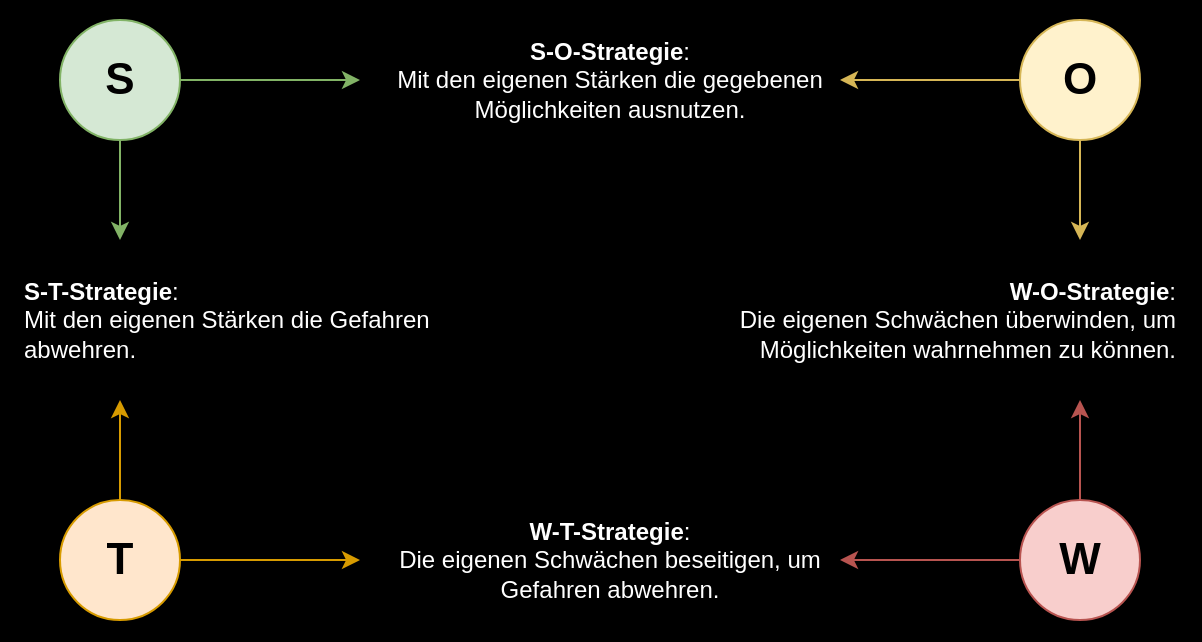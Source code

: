 <mxfile compressed="false" version="14.1.8" type="device">
  <diagram id="98VzEBgHLFjBzqonKXNm" name="Seite-1">
    <mxGraphModel dx="782" dy="497" grid="1" gridSize="10" guides="1" tooltips="1" connect="1" arrows="1" fold="1" page="1" pageScale="1" pageWidth="827" pageHeight="1169" background="#000000" math="0" shadow="0">
      <root>
        <mxCell id="0" />
        <mxCell id="1" parent="0" />
        <mxCell id="-fTfkG4_E0CUybejK7uq-1" value="&lt;b&gt;S-O-Strategie&lt;/b&gt;:&lt;br&gt;&lt;div&gt;&lt;span&gt;Mit den eigenen Stärken die gegebenen Möglichkeiten ausnutzen.&lt;/span&gt;&lt;/div&gt;" style="text;html=1;strokeColor=none;fillColor=none;align=center;verticalAlign=middle;whiteSpace=wrap;rounded=0;spacingLeft=10;fontColor=#FFFFFF;" vertex="1" parent="1">
          <mxGeometry x="240" y="80" width="240" height="80" as="geometry" />
        </mxCell>
        <mxCell id="-fTfkG4_E0CUybejK7uq-2" value="&lt;b&gt;S-T-Strategie&lt;/b&gt;:&lt;br&gt;&lt;div&gt;&lt;span&gt;Mit den eigenen Stärken die Gefahren abwehren.&lt;/span&gt;&lt;/div&gt;" style="text;html=1;fillColor=none;align=left;verticalAlign=middle;whiteSpace=wrap;rounded=1;spacingLeft=10;dashed=1;glass=0;sketch=0;shadow=0;fontColor=#FFFFFF;" vertex="1" parent="1">
          <mxGeometry x="60" y="200" width="240" height="80" as="geometry" />
        </mxCell>
        <mxCell id="-fTfkG4_E0CUybejK7uq-3" value="&lt;b&gt;W-O-Strategie&lt;/b&gt;:&lt;br&gt;&lt;div&gt;&lt;span&gt;Die eigenen Schwächen überwinden, um Möglichkeiten wahrnehmen zu können.&lt;/span&gt;&lt;/div&gt;" style="text;html=1;fillColor=none;align=right;verticalAlign=middle;whiteSpace=wrap;rounded=0;spacingLeft=0;spacingRight=10;fontColor=#FFFFFF;" vertex="1" parent="1">
          <mxGeometry x="420" y="200" width="240" height="80" as="geometry" />
        </mxCell>
        <mxCell id="-fTfkG4_E0CUybejK7uq-4" value="&lt;b&gt;W-T-Strategie&lt;/b&gt;:&lt;br&gt;&lt;div&gt;&lt;span&gt;Die eigenen Schwächen beseitigen, um Gefahren abwehren.&lt;/span&gt;&lt;/div&gt;" style="text;html=1;strokeColor=none;fillColor=none;align=center;verticalAlign=middle;whiteSpace=wrap;rounded=0;spacingLeft=10;fontColor=#FFFFFF;" vertex="1" parent="1">
          <mxGeometry x="240" y="320" width="240" height="80" as="geometry" />
        </mxCell>
        <mxCell id="-fTfkG4_E0CUybejK7uq-5" value="S" style="ellipse;whiteSpace=wrap;html=1;aspect=fixed;align=center;fontStyle=1;fontSize=22;fillColor=#d5e8d4;strokeColor=#82b366;" vertex="1" parent="1">
          <mxGeometry x="90" y="90" width="60" height="60" as="geometry" />
        </mxCell>
        <mxCell id="-fTfkG4_E0CUybejK7uq-6" value="W" style="ellipse;whiteSpace=wrap;html=1;aspect=fixed;align=center;fontStyle=1;fontSize=22;fillColor=#f8cecc;strokeColor=#b85450;" vertex="1" parent="1">
          <mxGeometry x="570" y="330" width="60" height="60" as="geometry" />
        </mxCell>
        <mxCell id="-fTfkG4_E0CUybejK7uq-7" value="T" style="ellipse;whiteSpace=wrap;html=1;aspect=fixed;align=center;fontStyle=1;fontSize=22;fillColor=#ffe6cc;strokeColor=#d79b00;" vertex="1" parent="1">
          <mxGeometry x="90" y="330" width="60" height="60" as="geometry" />
        </mxCell>
        <mxCell id="-fTfkG4_E0CUybejK7uq-8" value="O" style="ellipse;whiteSpace=wrap;html=1;aspect=fixed;align=center;fontStyle=1;fontSize=22;fillColor=#fff2cc;strokeColor=#d6b656;" vertex="1" parent="1">
          <mxGeometry x="570" y="90" width="60" height="60" as="geometry" />
        </mxCell>
        <mxCell id="-fTfkG4_E0CUybejK7uq-9" value="" style="endArrow=classic;html=1;fontSize=22;exitX=1;exitY=0.5;exitDx=0;exitDy=0;fillColor=#d5e8d4;strokeColor=#82b366;" edge="1" parent="1" source="-fTfkG4_E0CUybejK7uq-5" target="-fTfkG4_E0CUybejK7uq-1">
          <mxGeometry width="50" height="50" relative="1" as="geometry">
            <mxPoint x="170" y="120" as="sourcePoint" />
            <mxPoint x="220" y="70" as="targetPoint" />
          </mxGeometry>
        </mxCell>
        <mxCell id="-fTfkG4_E0CUybejK7uq-10" value="" style="endArrow=classic;html=1;fontSize=22;exitX=0;exitY=0.5;exitDx=0;exitDy=0;entryX=1;entryY=0.5;entryDx=0;entryDy=0;fillColor=#fff2cc;strokeColor=#d6b656;" edge="1" parent="1" source="-fTfkG4_E0CUybejK7uq-8" target="-fTfkG4_E0CUybejK7uq-1">
          <mxGeometry width="50" height="50" relative="1" as="geometry">
            <mxPoint x="580" y="60" as="sourcePoint" />
            <mxPoint x="630" y="10" as="targetPoint" />
          </mxGeometry>
        </mxCell>
        <mxCell id="-fTfkG4_E0CUybejK7uq-11" value="" style="endArrow=classic;html=1;fontSize=22;exitX=1;exitY=0.5;exitDx=0;exitDy=0;entryX=0;entryY=0.5;entryDx=0;entryDy=0;fillColor=#ffe6cc;strokeColor=#d79b00;" edge="1" parent="1" source="-fTfkG4_E0CUybejK7uq-7" target="-fTfkG4_E0CUybejK7uq-4">
          <mxGeometry width="50" height="50" relative="1" as="geometry">
            <mxPoint x="120" y="310" as="sourcePoint" />
            <mxPoint x="170" y="260" as="targetPoint" />
          </mxGeometry>
        </mxCell>
        <mxCell id="-fTfkG4_E0CUybejK7uq-12" value="" style="endArrow=classic;html=1;fontSize=22;exitX=0;exitY=0.5;exitDx=0;exitDy=0;entryX=1;entryY=0.5;entryDx=0;entryDy=0;fillColor=#f8cecc;strokeColor=#b85450;" edge="1" parent="1" source="-fTfkG4_E0CUybejK7uq-6" target="-fTfkG4_E0CUybejK7uq-4">
          <mxGeometry width="50" height="50" relative="1" as="geometry">
            <mxPoint x="590" y="300" as="sourcePoint" />
            <mxPoint x="640" y="250" as="targetPoint" />
          </mxGeometry>
        </mxCell>
        <mxCell id="-fTfkG4_E0CUybejK7uq-13" value="" style="endArrow=classic;html=1;fontSize=22;exitX=0.5;exitY=1;exitDx=0;exitDy=0;entryX=0.25;entryY=0;entryDx=0;entryDy=0;fillColor=#d5e8d4;strokeColor=#82b366;" edge="1" parent="1" source="-fTfkG4_E0CUybejK7uq-5" target="-fTfkG4_E0CUybejK7uq-2">
          <mxGeometry width="50" height="50" relative="1" as="geometry">
            <mxPoint x="200" y="210" as="sourcePoint" />
            <mxPoint x="250" y="160" as="targetPoint" />
          </mxGeometry>
        </mxCell>
        <mxCell id="-fTfkG4_E0CUybejK7uq-14" value="" style="endArrow=classic;html=1;fontSize=22;exitX=0.5;exitY=0;exitDx=0;exitDy=0;entryX=0.25;entryY=1;entryDx=0;entryDy=0;fillColor=#ffe6cc;strokeColor=#d79b00;" edge="1" parent="1" source="-fTfkG4_E0CUybejK7uq-7" target="-fTfkG4_E0CUybejK7uq-2">
          <mxGeometry width="50" height="50" relative="1" as="geometry">
            <mxPoint x="260" y="320" as="sourcePoint" />
            <mxPoint x="310" y="270" as="targetPoint" />
          </mxGeometry>
        </mxCell>
        <mxCell id="-fTfkG4_E0CUybejK7uq-15" value="" style="endArrow=classic;html=1;fontSize=22;exitX=0.5;exitY=0;exitDx=0;exitDy=0;entryX=0.75;entryY=1;entryDx=0;entryDy=0;fillColor=#f8cecc;strokeColor=#b85450;" edge="1" parent="1" source="-fTfkG4_E0CUybejK7uq-6" target="-fTfkG4_E0CUybejK7uq-3">
          <mxGeometry width="50" height="50" relative="1" as="geometry">
            <mxPoint x="660" y="350" as="sourcePoint" />
            <mxPoint x="710" y="300" as="targetPoint" />
          </mxGeometry>
        </mxCell>
        <mxCell id="-fTfkG4_E0CUybejK7uq-16" value="" style="endArrow=classic;html=1;fontSize=22;exitX=0.5;exitY=1;exitDx=0;exitDy=0;entryX=0.75;entryY=0;entryDx=0;entryDy=0;fillColor=#fff2cc;strokeColor=#d6b656;" edge="1" parent="1" source="-fTfkG4_E0CUybejK7uq-8" target="-fTfkG4_E0CUybejK7uq-3">
          <mxGeometry width="50" height="50" relative="1" as="geometry">
            <mxPoint x="690" y="140" as="sourcePoint" />
            <mxPoint x="740" y="90" as="targetPoint" />
          </mxGeometry>
        </mxCell>
      </root>
    </mxGraphModel>
  </diagram>
</mxfile>
